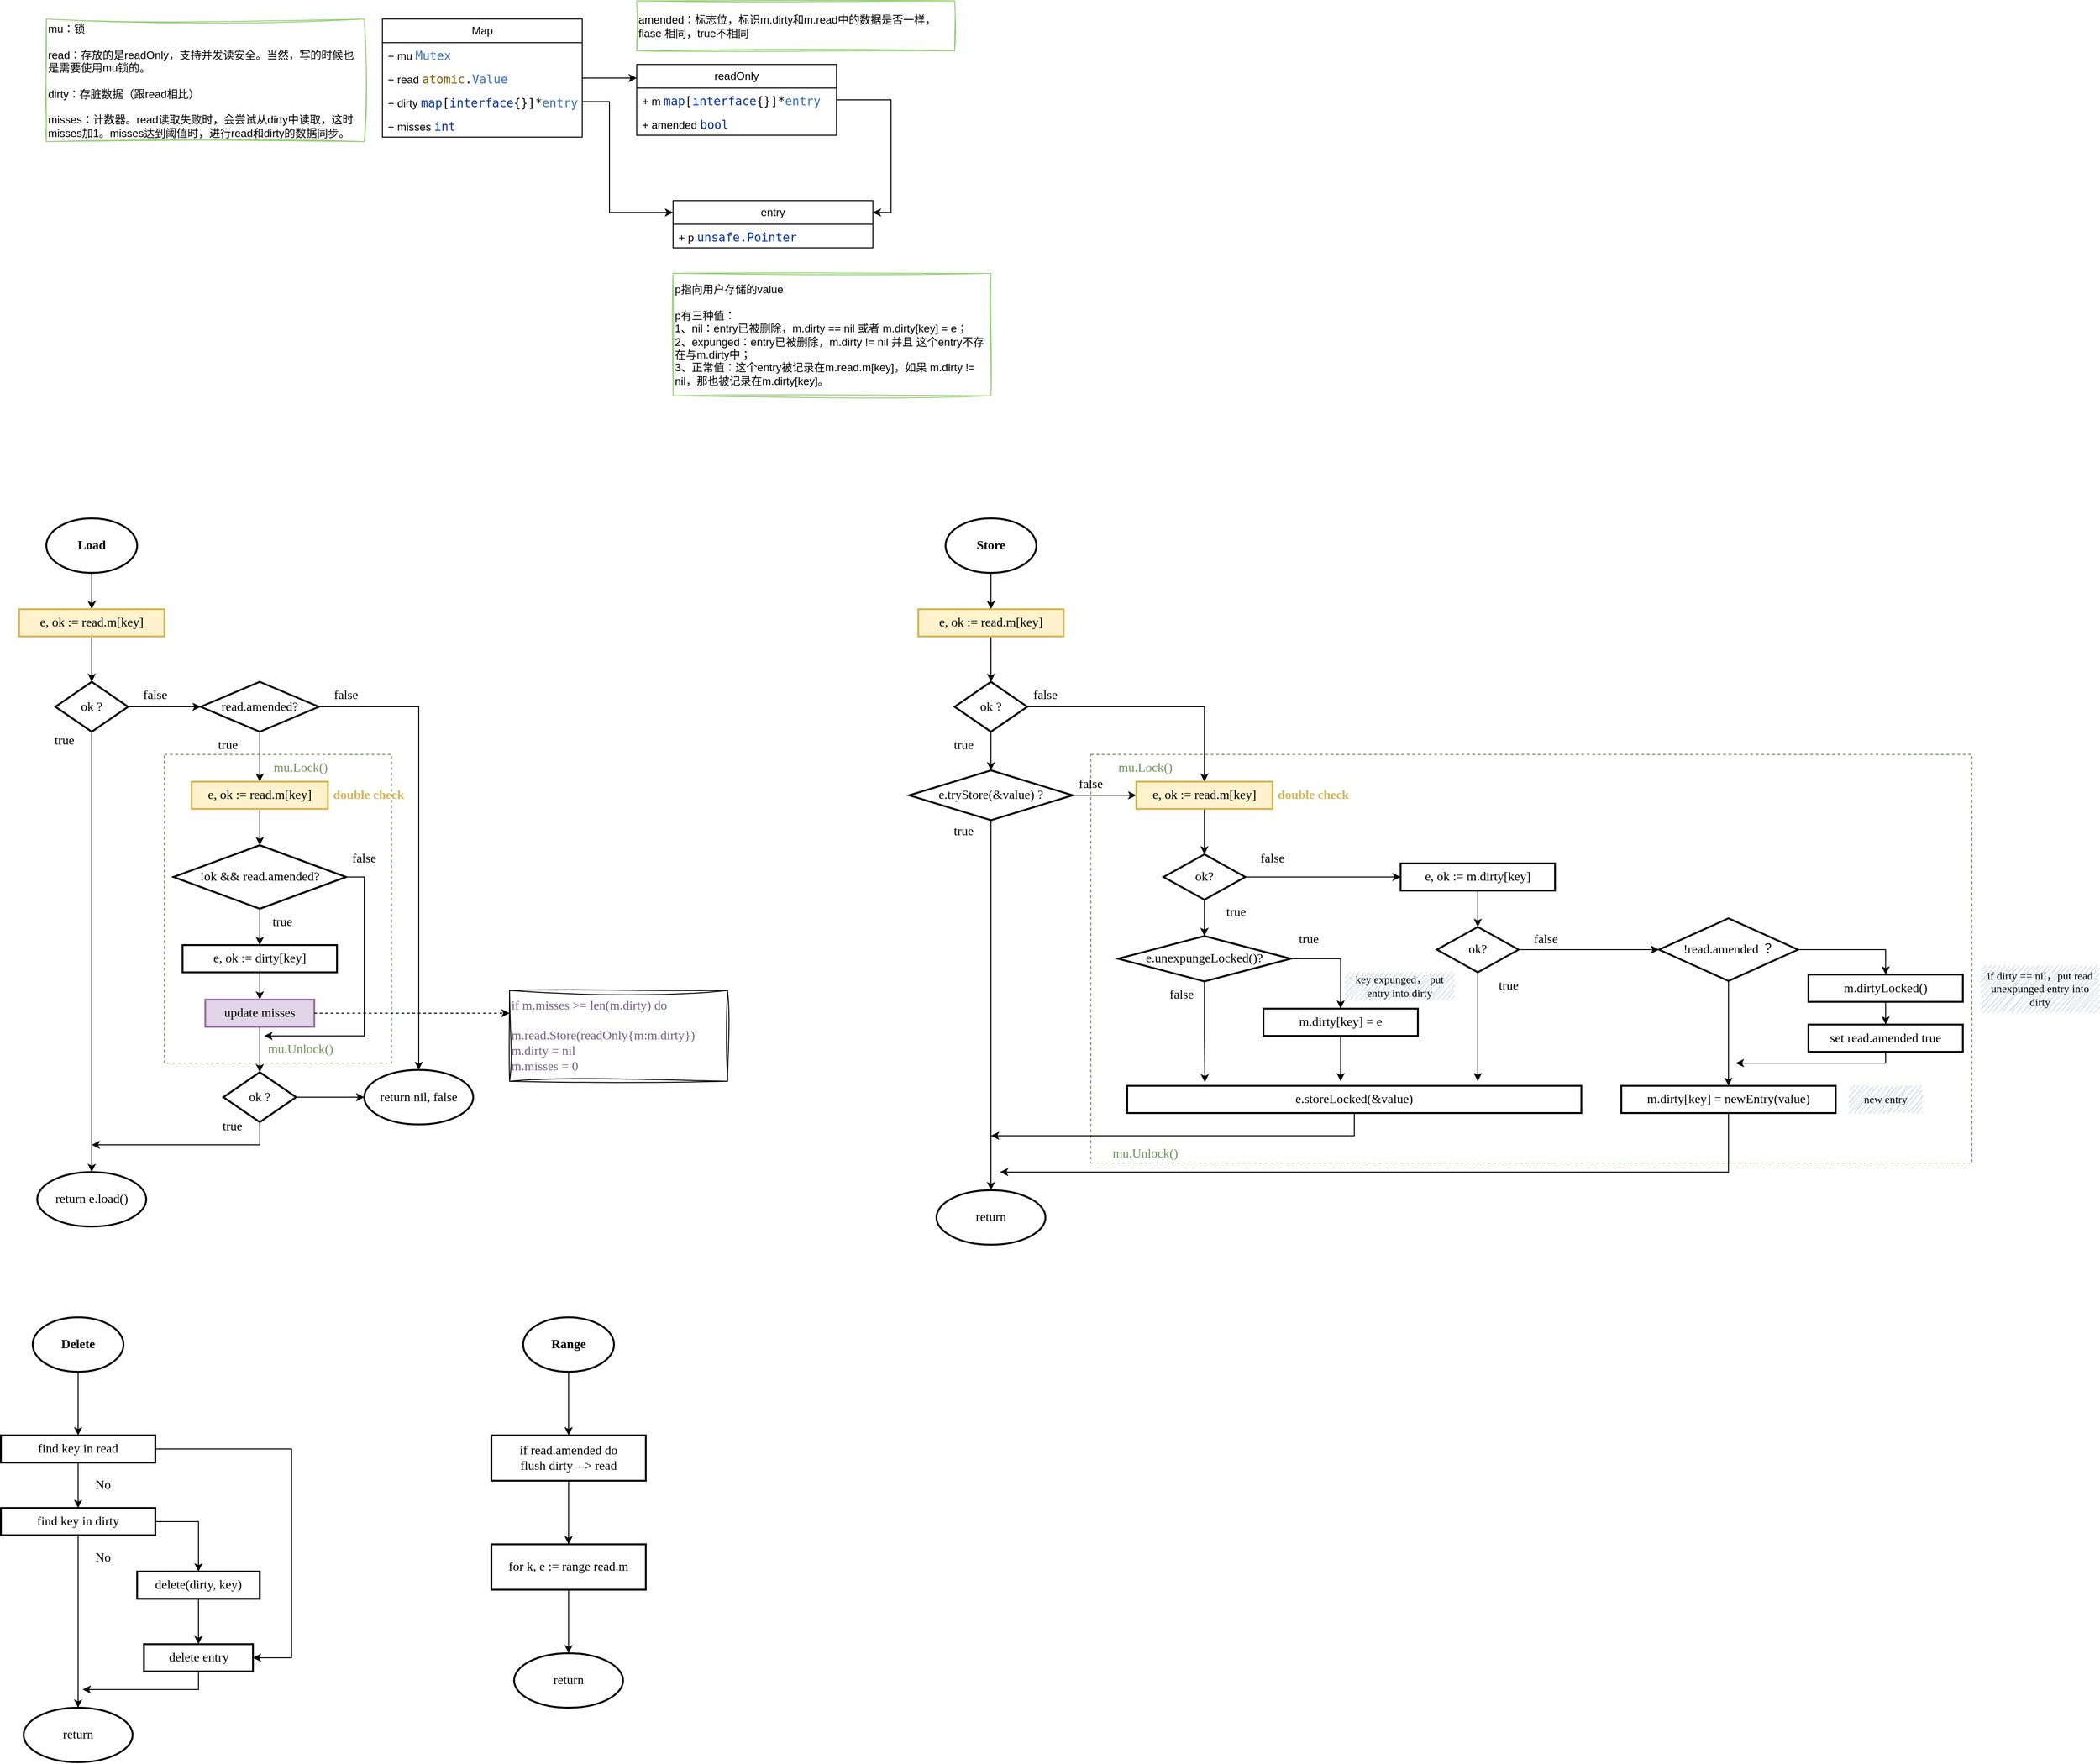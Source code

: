<mxfile version="21.0.6" type="github">
  <diagram name="第 1 页" id="-BiWtIMFoqAlZpXaxyfn">
    <mxGraphModel dx="3695" dy="1592" grid="1" gridSize="10" guides="1" tooltips="1" connect="1" arrows="1" fold="1" page="1" pageScale="1" pageWidth="827" pageHeight="1169" math="0" shadow="0">
      <root>
        <mxCell id="0" />
        <mxCell id="1" parent="0" />
        <mxCell id="FL3PhiT9PTm7MLn6hLmr-147" value="" style="rounded=0;whiteSpace=wrap;html=1;dashed=1;strokeColor=#6B9455;" vertex="1" parent="1">
          <mxGeometry x="900" y="1010" width="970" height="450" as="geometry" />
        </mxCell>
        <mxCell id="FL3PhiT9PTm7MLn6hLmr-145" value="" style="rounded=0;whiteSpace=wrap;html=1;dashed=1;strokeColor=#6B9455;" vertex="1" parent="1">
          <mxGeometry x="-120" y="1010" width="250" height="340" as="geometry" />
        </mxCell>
        <mxCell id="FL3PhiT9PTm7MLn6hLmr-1" value="Map" style="swimlane;fontStyle=0;childLayout=stackLayout;horizontal=1;startSize=26;fillColor=none;horizontalStack=0;resizeParent=1;resizeParentMax=0;resizeLast=0;collapsible=1;marginBottom=0;whiteSpace=wrap;html=1;" vertex="1" parent="1">
          <mxGeometry x="120" y="200" width="220" height="130" as="geometry" />
        </mxCell>
        <mxCell id="FL3PhiT9PTm7MLn6hLmr-2" value="+&amp;nbsp;mu &lt;span style=&quot;font-family: &amp;quot;JetBrains Mono&amp;quot;, monospace; font-size: 9.8pt; color: rgb(51, 110, 204);&quot;&gt;Mutex&lt;/span&gt;" style="text;strokeColor=none;fillColor=none;align=left;verticalAlign=top;spacingLeft=4;spacingRight=4;overflow=hidden;rotatable=0;points=[[0,0.5],[1,0.5]];portConstraint=eastwest;whiteSpace=wrap;html=1;" vertex="1" parent="FL3PhiT9PTm7MLn6hLmr-1">
          <mxGeometry y="26" width="220" height="26" as="geometry" />
        </mxCell>
        <mxCell id="FL3PhiT9PTm7MLn6hLmr-3" value="+&amp;nbsp;read &lt;span style=&quot;font-family: &amp;quot;JetBrains Mono&amp;quot;, monospace; font-size: 9.8pt; color: rgb(128, 89, 0);&quot;&gt;atomic&lt;/span&gt;&lt;span style=&quot;background-color: rgb(255, 255, 255); color: rgb(8, 8, 8); font-family: &amp;quot;JetBrains Mono&amp;quot;, monospace; font-size: 9.8pt;&quot;&gt;.&lt;/span&gt;&lt;span style=&quot;font-family: &amp;quot;JetBrains Mono&amp;quot;, monospace; font-size: 9.8pt; color: rgb(51, 110, 204);&quot;&gt;Value&lt;/span&gt;" style="text;strokeColor=none;fillColor=none;align=left;verticalAlign=top;spacingLeft=4;spacingRight=4;overflow=hidden;rotatable=0;points=[[0,0.5],[1,0.5]];portConstraint=eastwest;whiteSpace=wrap;html=1;" vertex="1" parent="FL3PhiT9PTm7MLn6hLmr-1">
          <mxGeometry y="52" width="220" height="26" as="geometry" />
        </mxCell>
        <mxCell id="FL3PhiT9PTm7MLn6hLmr-4" value="+&amp;nbsp;dirty &lt;span style=&quot;font-family: &amp;quot;JetBrains Mono&amp;quot;, monospace; font-size: 9.8pt; color: rgb(0, 51, 179);&quot;&gt;map&lt;/span&gt;&lt;span style=&quot;background-color: rgb(255, 255, 255); color: rgb(8, 8, 8); font-family: &amp;quot;JetBrains Mono&amp;quot;, monospace; font-size: 9.8pt;&quot;&gt;[&lt;/span&gt;&lt;span style=&quot;font-family: &amp;quot;JetBrains Mono&amp;quot;, monospace; font-size: 9.8pt; color: rgb(0, 51, 179);&quot;&gt;interface&lt;/span&gt;&lt;span style=&quot;background-color: rgb(255, 255, 255); color: rgb(8, 8, 8); font-family: &amp;quot;JetBrains Mono&amp;quot;, monospace; font-size: 9.8pt;&quot;&gt;{}]*&lt;/span&gt;&lt;span style=&quot;font-family: &amp;quot;JetBrains Mono&amp;quot;, monospace; font-size: 9.8pt; color: rgb(51, 110, 204);&quot;&gt;entry&lt;/span&gt;" style="text;strokeColor=none;fillColor=none;align=left;verticalAlign=top;spacingLeft=4;spacingRight=4;overflow=hidden;rotatable=0;points=[[0,0.5],[1,0.5]];portConstraint=eastwest;whiteSpace=wrap;html=1;" vertex="1" parent="FL3PhiT9PTm7MLn6hLmr-1">
          <mxGeometry y="78" width="220" height="26" as="geometry" />
        </mxCell>
        <mxCell id="FL3PhiT9PTm7MLn6hLmr-5" value="+&amp;nbsp;misses &lt;span style=&quot;font-family: &amp;quot;JetBrains Mono&amp;quot;, monospace; font-size: 9.8pt; color: rgb(0, 47, 166);&quot;&gt;int&lt;/span&gt;" style="text;strokeColor=none;fillColor=none;align=left;verticalAlign=top;spacingLeft=4;spacingRight=4;overflow=hidden;rotatable=0;points=[[0,0.5],[1,0.5]];portConstraint=eastwest;whiteSpace=wrap;html=1;" vertex="1" parent="FL3PhiT9PTm7MLn6hLmr-1">
          <mxGeometry y="104" width="220" height="26" as="geometry" />
        </mxCell>
        <mxCell id="FL3PhiT9PTm7MLn6hLmr-19" value="" style="edgeStyle=orthogonalEdgeStyle;rounded=0;orthogonalLoop=1;jettySize=auto;html=1;entryX=1;entryY=0.25;entryDx=0;entryDy=0;" edge="1" parent="1" source="FL3PhiT9PTm7MLn6hLmr-6" target="FL3PhiT9PTm7MLn6hLmr-11">
          <mxGeometry relative="1" as="geometry">
            <mxPoint x="770.0" y="289" as="targetPoint" />
            <Array as="points">
              <mxPoint x="680" y="289" />
              <mxPoint x="680" y="413" />
            </Array>
          </mxGeometry>
        </mxCell>
        <mxCell id="FL3PhiT9PTm7MLn6hLmr-6" value="readOnly" style="swimlane;fontStyle=0;childLayout=stackLayout;horizontal=1;startSize=26;fillColor=none;horizontalStack=0;resizeParent=1;resizeParentMax=0;resizeLast=0;collapsible=1;marginBottom=0;whiteSpace=wrap;html=1;" vertex="1" parent="1">
          <mxGeometry x="400" y="250" width="220" height="78" as="geometry" />
        </mxCell>
        <mxCell id="FL3PhiT9PTm7MLn6hLmr-9" value="+ m&amp;nbsp;&lt;span style=&quot;font-family: &amp;quot;JetBrains Mono&amp;quot;, monospace; font-size: 9.8pt; color: rgb(0, 51, 179);&quot;&gt;map&lt;/span&gt;&lt;span style=&quot;background-color: rgb(255, 255, 255); color: rgb(8, 8, 8); font-family: &amp;quot;JetBrains Mono&amp;quot;, monospace; font-size: 9.8pt;&quot;&gt;[&lt;/span&gt;&lt;span style=&quot;font-family: &amp;quot;JetBrains Mono&amp;quot;, monospace; font-size: 9.8pt; color: rgb(0, 51, 179);&quot;&gt;interface&lt;/span&gt;&lt;span style=&quot;background-color: rgb(255, 255, 255); color: rgb(8, 8, 8); font-family: &amp;quot;JetBrains Mono&amp;quot;, monospace; font-size: 9.8pt;&quot;&gt;{}]*&lt;/span&gt;&lt;span style=&quot;font-family: &amp;quot;JetBrains Mono&amp;quot;, monospace; font-size: 9.8pt; color: rgb(51, 110, 204);&quot;&gt;entry&lt;/span&gt;" style="text;strokeColor=none;fillColor=none;align=left;verticalAlign=top;spacingLeft=4;spacingRight=4;overflow=hidden;rotatable=0;points=[[0,0.5],[1,0.5]];portConstraint=eastwest;whiteSpace=wrap;html=1;" vertex="1" parent="FL3PhiT9PTm7MLn6hLmr-6">
          <mxGeometry y="26" width="220" height="26" as="geometry" />
        </mxCell>
        <mxCell id="FL3PhiT9PTm7MLn6hLmr-10" value="+ amended&amp;nbsp;&lt;span style=&quot;font-family: &amp;quot;JetBrains Mono&amp;quot;, monospace; font-size: 9.8pt; color: rgb(0, 47, 166);&quot;&gt;bool&lt;/span&gt;" style="text;strokeColor=none;fillColor=none;align=left;verticalAlign=top;spacingLeft=4;spacingRight=4;overflow=hidden;rotatable=0;points=[[0,0.5],[1,0.5]];portConstraint=eastwest;whiteSpace=wrap;html=1;" vertex="1" parent="FL3PhiT9PTm7MLn6hLmr-6">
          <mxGeometry y="52" width="220" height="26" as="geometry" />
        </mxCell>
        <mxCell id="FL3PhiT9PTm7MLn6hLmr-11" value="entry" style="swimlane;fontStyle=0;childLayout=stackLayout;horizontal=1;startSize=26;fillColor=none;horizontalStack=0;resizeParent=1;resizeParentMax=0;resizeLast=0;collapsible=1;marginBottom=0;whiteSpace=wrap;html=1;" vertex="1" parent="1">
          <mxGeometry x="440" y="400" width="220" height="52" as="geometry" />
        </mxCell>
        <mxCell id="FL3PhiT9PTm7MLn6hLmr-12" value="+ p &lt;font face=&quot;JetBrains Mono, monospace&quot; color=&quot;#0033b3&quot;&gt;&lt;span style=&quot;font-size: 13.067px;&quot;&gt;unsafe.Pointer&lt;/span&gt;&lt;/font&gt;" style="text;strokeColor=none;fillColor=none;align=left;verticalAlign=top;spacingLeft=4;spacingRight=4;overflow=hidden;rotatable=0;points=[[0,0.5],[1,0.5]];portConstraint=eastwest;whiteSpace=wrap;html=1;" vertex="1" parent="FL3PhiT9PTm7MLn6hLmr-11">
          <mxGeometry y="26" width="220" height="26" as="geometry" />
        </mxCell>
        <mxCell id="FL3PhiT9PTm7MLn6hLmr-14" value="p指向用户存储的value&lt;br&gt;&lt;br&gt;p有三种值：&lt;br&gt;1、nil：entry已被删除，m.dirty == nil 或者 m.dirty[key] = e；&lt;br&gt;2、expunged：entry已被删除，m.dirty != nil 并且 这个entry不存在与m.dirty中；&lt;br&gt;3、正常值：这个entry被记录在m.read.m[key]，如果 m.dirty != nil，那也被记录在m.dirty[key]。" style="text;html=1;align=left;verticalAlign=middle;whiteSpace=wrap;rounded=0;sketch=1;curveFitting=1;jiggle=2;strokeColor=#97D077;" vertex="1" parent="1">
          <mxGeometry x="440" y="480" width="350" height="135" as="geometry" />
        </mxCell>
        <mxCell id="FL3PhiT9PTm7MLn6hLmr-15" value="" style="endArrow=classic;html=1;rounded=0;exitX=1;exitY=0.5;exitDx=0;exitDy=0;" edge="1" parent="1" source="FL3PhiT9PTm7MLn6hLmr-3">
          <mxGeometry width="50" height="50" relative="1" as="geometry">
            <mxPoint x="280" y="400" as="sourcePoint" />
            <mxPoint x="400" y="265" as="targetPoint" />
          </mxGeometry>
        </mxCell>
        <mxCell id="FL3PhiT9PTm7MLn6hLmr-20" value="" style="edgeStyle=orthogonalEdgeStyle;rounded=0;orthogonalLoop=1;jettySize=auto;html=1;entryX=0;entryY=0.25;entryDx=0;entryDy=0;exitX=1;exitY=0.5;exitDx=0;exitDy=0;" edge="1" parent="1" source="FL3PhiT9PTm7MLn6hLmr-4" target="FL3PhiT9PTm7MLn6hLmr-11">
          <mxGeometry relative="1" as="geometry">
            <Array as="points">
              <mxPoint x="370" y="291" />
              <mxPoint x="370" y="413" />
            </Array>
          </mxGeometry>
        </mxCell>
        <mxCell id="FL3PhiT9PTm7MLn6hLmr-22" value="mu：锁&lt;br&gt;&lt;br&gt;read：存放的是readOnly，支持并发读安全。当然，写的时候也是需要使用mu锁的。&lt;br&gt;&lt;br&gt;dirty：存脏数据（跟read相比）&lt;br&gt;&lt;br&gt;misses：计数器。read读取失败时，会尝试从dirty中读取，这时misses加1。misses达到阈值时，进行read和dirty的数据同步。" style="text;html=1;align=left;verticalAlign=middle;whiteSpace=wrap;rounded=0;sketch=1;curveFitting=1;jiggle=2;strokeColor=#97D077;" vertex="1" parent="1">
          <mxGeometry x="-250" y="200" width="350" height="135" as="geometry" />
        </mxCell>
        <mxCell id="FL3PhiT9PTm7MLn6hLmr-23" value="amended：标志位，标识m.dirty和m.read中的数据是否一样，flase 相同，true不相同" style="text;html=1;align=left;verticalAlign=middle;whiteSpace=wrap;rounded=0;sketch=1;curveFitting=1;jiggle=2;strokeColor=#97D077;" vertex="1" parent="1">
          <mxGeometry x="400" y="180" width="350" height="55" as="geometry" />
        </mxCell>
        <mxCell id="FL3PhiT9PTm7MLn6hLmr-26" value="" style="edgeStyle=orthogonalEdgeStyle;rounded=0;orthogonalLoop=1;jettySize=auto;html=1;fontFamily=Comic Sans MS;fontSize=14;" edge="1" parent="1" source="FL3PhiT9PTm7MLn6hLmr-24" target="FL3PhiT9PTm7MLn6hLmr-25">
          <mxGeometry relative="1" as="geometry" />
        </mxCell>
        <mxCell id="FL3PhiT9PTm7MLn6hLmr-24" value="Load" style="strokeWidth=2;html=1;shape=mxgraph.flowchart.start_1;whiteSpace=wrap;fontFamily=Comic Sans MS;fontSize=14;fontStyle=1" vertex="1" parent="1">
          <mxGeometry x="-250" y="750" width="100" height="60" as="geometry" />
        </mxCell>
        <mxCell id="FL3PhiT9PTm7MLn6hLmr-28" value="" style="edgeStyle=orthogonalEdgeStyle;rounded=0;orthogonalLoop=1;jettySize=auto;html=1;" edge="1" parent="1" source="FL3PhiT9PTm7MLn6hLmr-25" target="FL3PhiT9PTm7MLn6hLmr-27">
          <mxGeometry relative="1" as="geometry" />
        </mxCell>
        <mxCell id="FL3PhiT9PTm7MLn6hLmr-25" value="e, ok := read.m[key]" style="whiteSpace=wrap;html=1;strokeWidth=2;fontFamily=Comic Sans MS;fontSize=14;fillColor=#fff2cc;strokeColor=#d6b656;" vertex="1" parent="1">
          <mxGeometry x="-280" y="850" width="160" height="30" as="geometry" />
        </mxCell>
        <mxCell id="FL3PhiT9PTm7MLn6hLmr-30" value="" style="edgeStyle=orthogonalEdgeStyle;rounded=0;orthogonalLoop=1;jettySize=auto;html=1;" edge="1" parent="1" source="FL3PhiT9PTm7MLn6hLmr-27" target="FL3PhiT9PTm7MLn6hLmr-29">
          <mxGeometry relative="1" as="geometry" />
        </mxCell>
        <mxCell id="FL3PhiT9PTm7MLn6hLmr-32" value="" style="edgeStyle=orthogonalEdgeStyle;rounded=0;orthogonalLoop=1;jettySize=auto;html=1;" edge="1" parent="1" source="FL3PhiT9PTm7MLn6hLmr-27" target="FL3PhiT9PTm7MLn6hLmr-31">
          <mxGeometry relative="1" as="geometry" />
        </mxCell>
        <mxCell id="FL3PhiT9PTm7MLn6hLmr-27" value="ok ?" style="rhombus;whiteSpace=wrap;html=1;fontSize=14;fontFamily=Comic Sans MS;strokeWidth=2;" vertex="1" parent="1">
          <mxGeometry x="-240" y="930" width="80" height="55" as="geometry" />
        </mxCell>
        <mxCell id="FL3PhiT9PTm7MLn6hLmr-29" value="return e.load()" style="strokeWidth=2;html=1;shape=mxgraph.flowchart.start_1;whiteSpace=wrap;fontFamily=Comic Sans MS;fontSize=14;" vertex="1" parent="1">
          <mxGeometry x="-260" y="1470" width="120" height="60" as="geometry" />
        </mxCell>
        <mxCell id="FL3PhiT9PTm7MLn6hLmr-38" value="" style="edgeStyle=orthogonalEdgeStyle;rounded=0;orthogonalLoop=1;jettySize=auto;html=1;" edge="1" parent="1" source="FL3PhiT9PTm7MLn6hLmr-31" target="FL3PhiT9PTm7MLn6hLmr-37">
          <mxGeometry relative="1" as="geometry" />
        </mxCell>
        <mxCell id="FL3PhiT9PTm7MLn6hLmr-59" value="" style="edgeStyle=orthogonalEdgeStyle;rounded=0;orthogonalLoop=1;jettySize=auto;html=1;entryX=0.5;entryY=0;entryDx=0;entryDy=0;entryPerimeter=0;" edge="1" parent="1" source="FL3PhiT9PTm7MLn6hLmr-31" target="FL3PhiT9PTm7MLn6hLmr-56">
          <mxGeometry relative="1" as="geometry">
            <mxPoint x="135" y="957.5" as="targetPoint" />
          </mxGeometry>
        </mxCell>
        <mxCell id="FL3PhiT9PTm7MLn6hLmr-31" value="read.amended?" style="rhombus;whiteSpace=wrap;html=1;fontSize=14;fontFamily=Comic Sans MS;strokeWidth=2;" vertex="1" parent="1">
          <mxGeometry x="-80" y="930" width="130" height="55" as="geometry" />
        </mxCell>
        <mxCell id="FL3PhiT9PTm7MLn6hLmr-33" value="true" style="text;html=1;strokeColor=none;fillColor=none;align=center;verticalAlign=middle;whiteSpace=wrap;rounded=0;fontFamily=Comic Sans MS;fontSize=14;" vertex="1" parent="1">
          <mxGeometry x="-260" y="980" width="60" height="30" as="geometry" />
        </mxCell>
        <mxCell id="FL3PhiT9PTm7MLn6hLmr-34" value="false" style="text;html=1;strokeColor=none;fillColor=none;align=center;verticalAlign=middle;whiteSpace=wrap;rounded=0;fontFamily=Comic Sans MS;fontSize=14;" vertex="1" parent="1">
          <mxGeometry x="-160" y="930" width="60" height="30" as="geometry" />
        </mxCell>
        <mxCell id="FL3PhiT9PTm7MLn6hLmr-45" value="" style="edgeStyle=orthogonalEdgeStyle;rounded=0;orthogonalLoop=1;jettySize=auto;html=1;entryX=0.5;entryY=0;entryDx=0;entryDy=0;" edge="1" parent="1" source="FL3PhiT9PTm7MLn6hLmr-37" target="FL3PhiT9PTm7MLn6hLmr-46">
          <mxGeometry relative="1" as="geometry">
            <mxPoint x="-15" y="1135" as="targetPoint" />
          </mxGeometry>
        </mxCell>
        <mxCell id="FL3PhiT9PTm7MLn6hLmr-37" value="e, ok := read.m[key]" style="whiteSpace=wrap;html=1;fontSize=14;fontFamily=Comic Sans MS;strokeWidth=2;fillColor=#fff2cc;strokeColor=#d6b656;" vertex="1" parent="1">
          <mxGeometry x="-90" y="1040" width="150" height="30" as="geometry" />
        </mxCell>
        <mxCell id="FL3PhiT9PTm7MLn6hLmr-41" value="false" style="text;html=1;strokeColor=none;fillColor=none;align=center;verticalAlign=middle;whiteSpace=wrap;rounded=0;fontFamily=Comic Sans MS;fontSize=14;" vertex="1" parent="1">
          <mxGeometry x="50" y="930" width="60" height="30" as="geometry" />
        </mxCell>
        <mxCell id="FL3PhiT9PTm7MLn6hLmr-43" value="true" style="text;html=1;strokeColor=none;fillColor=none;align=center;verticalAlign=middle;whiteSpace=wrap;rounded=0;fontFamily=Comic Sans MS;fontSize=14;" vertex="1" parent="1">
          <mxGeometry x="-80" y="985" width="60" height="30" as="geometry" />
        </mxCell>
        <mxCell id="FL3PhiT9PTm7MLn6hLmr-48" value="" style="edgeStyle=orthogonalEdgeStyle;rounded=0;orthogonalLoop=1;jettySize=auto;html=1;" edge="1" parent="1" source="FL3PhiT9PTm7MLn6hLmr-46" target="FL3PhiT9PTm7MLn6hLmr-47">
          <mxGeometry relative="1" as="geometry" />
        </mxCell>
        <mxCell id="FL3PhiT9PTm7MLn6hLmr-63" value="" style="edgeStyle=orthogonalEdgeStyle;rounded=0;orthogonalLoop=1;jettySize=auto;html=1;" edge="1" parent="1" source="FL3PhiT9PTm7MLn6hLmr-46">
          <mxGeometry relative="1" as="geometry">
            <mxPoint x="-10" y="1320" as="targetPoint" />
            <Array as="points">
              <mxPoint x="100" y="1145" />
              <mxPoint x="100" y="1320" />
            </Array>
          </mxGeometry>
        </mxCell>
        <mxCell id="FL3PhiT9PTm7MLn6hLmr-46" value="!ok &amp;amp;&amp;amp; read.amended?" style="rhombus;whiteSpace=wrap;html=1;fontSize=14;fontFamily=Comic Sans MS;strokeWidth=2;" vertex="1" parent="1">
          <mxGeometry x="-110" y="1110" width="190" height="70" as="geometry" />
        </mxCell>
        <mxCell id="FL3PhiT9PTm7MLn6hLmr-50" value="" style="edgeStyle=orthogonalEdgeStyle;rounded=0;orthogonalLoop=1;jettySize=auto;html=1;" edge="1" parent="1" source="FL3PhiT9PTm7MLn6hLmr-47" target="FL3PhiT9PTm7MLn6hLmr-49">
          <mxGeometry relative="1" as="geometry" />
        </mxCell>
        <mxCell id="FL3PhiT9PTm7MLn6hLmr-47" value="e, ok := dirty[key]" style="whiteSpace=wrap;html=1;fontSize=14;fontFamily=Comic Sans MS;strokeWidth=2;" vertex="1" parent="1">
          <mxGeometry x="-100" y="1220" width="170" height="30" as="geometry" />
        </mxCell>
        <mxCell id="FL3PhiT9PTm7MLn6hLmr-52" value="" style="edgeStyle=orthogonalEdgeStyle;rounded=0;orthogonalLoop=1;jettySize=auto;html=1;" edge="1" parent="1" source="FL3PhiT9PTm7MLn6hLmr-49" target="FL3PhiT9PTm7MLn6hLmr-51">
          <mxGeometry relative="1" as="geometry" />
        </mxCell>
        <mxCell id="FL3PhiT9PTm7MLn6hLmr-49" value="update misses" style="whiteSpace=wrap;html=1;fontSize=14;fontFamily=Comic Sans MS;strokeWidth=2;fillColor=#e1d5e7;strokeColor=#9673a6;" vertex="1" parent="1">
          <mxGeometry x="-75" y="1280" width="120" height="30" as="geometry" />
        </mxCell>
        <mxCell id="FL3PhiT9PTm7MLn6hLmr-54" value="" style="edgeStyle=orthogonalEdgeStyle;rounded=0;orthogonalLoop=1;jettySize=auto;html=1;" edge="1" parent="1" source="FL3PhiT9PTm7MLn6hLmr-51">
          <mxGeometry relative="1" as="geometry">
            <mxPoint x="-200" y="1440" as="targetPoint" />
            <Array as="points">
              <mxPoint x="-15" y="1440" />
              <mxPoint x="-200" y="1440" />
            </Array>
          </mxGeometry>
        </mxCell>
        <mxCell id="FL3PhiT9PTm7MLn6hLmr-57" value="" style="edgeStyle=orthogonalEdgeStyle;rounded=0;orthogonalLoop=1;jettySize=auto;html=1;" edge="1" parent="1" source="FL3PhiT9PTm7MLn6hLmr-51" target="FL3PhiT9PTm7MLn6hLmr-56">
          <mxGeometry relative="1" as="geometry" />
        </mxCell>
        <mxCell id="FL3PhiT9PTm7MLn6hLmr-51" value="ok ?" style="rhombus;whiteSpace=wrap;html=1;fontSize=14;fontFamily=Comic Sans MS;strokeWidth=2;" vertex="1" parent="1">
          <mxGeometry x="-55" y="1360" width="80" height="55" as="geometry" />
        </mxCell>
        <mxCell id="FL3PhiT9PTm7MLn6hLmr-55" value="true" style="text;html=1;strokeColor=none;fillColor=none;align=center;verticalAlign=middle;whiteSpace=wrap;rounded=0;fontFamily=Comic Sans MS;fontSize=14;" vertex="1" parent="1">
          <mxGeometry x="-75" y="1405" width="60" height="30" as="geometry" />
        </mxCell>
        <mxCell id="FL3PhiT9PTm7MLn6hLmr-56" value="return nil, false" style="strokeWidth=2;html=1;shape=mxgraph.flowchart.start_1;whiteSpace=wrap;fontFamily=Comic Sans MS;fontSize=14;" vertex="1" parent="1">
          <mxGeometry x="100" y="1357.5" width="120" height="60" as="geometry" />
        </mxCell>
        <mxCell id="FL3PhiT9PTm7MLn6hLmr-60" value="double check" style="text;html=1;strokeColor=none;fillColor=none;align=center;verticalAlign=middle;whiteSpace=wrap;rounded=0;fontColor=#D6B656;fontFamily=Comic Sans MS;fontSize=14;fontStyle=1" vertex="1" parent="1">
          <mxGeometry x="60" y="1040" width="90" height="30" as="geometry" />
        </mxCell>
        <mxCell id="FL3PhiT9PTm7MLn6hLmr-61" value="true" style="text;html=1;strokeColor=none;fillColor=none;align=center;verticalAlign=middle;whiteSpace=wrap;rounded=0;fontFamily=Comic Sans MS;fontSize=14;" vertex="1" parent="1">
          <mxGeometry x="-20" y="1180" width="60" height="30" as="geometry" />
        </mxCell>
        <mxCell id="FL3PhiT9PTm7MLn6hLmr-64" value="false" style="text;html=1;strokeColor=none;fillColor=none;align=center;verticalAlign=middle;whiteSpace=wrap;rounded=0;fontFamily=Comic Sans MS;fontSize=14;" vertex="1" parent="1">
          <mxGeometry x="70" y="1110" width="60" height="30" as="geometry" />
        </mxCell>
        <mxCell id="FL3PhiT9PTm7MLn6hLmr-66" value="if m.misses &amp;gt;= len(m.dirty) do&lt;br style=&quot;font-size: 14px;&quot;&gt;&lt;br style=&quot;font-size: 14px;&quot;&gt;m.read.Store(readOnly{m:m.dirty})&lt;br style=&quot;font-size: 14px;&quot;&gt;m.dirty = nil&lt;br style=&quot;font-size: 14px;&quot;&gt;m.misses = 0" style="text;html=1;strokeColor=default;fillColor=none;align=left;verticalAlign=middle;whiteSpace=wrap;rounded=0;fontColor=#785C85;fontFamily=Comic Sans MS;fontSize=14;fontStyle=0;sketch=1;curveFitting=1;jiggle=2;" vertex="1" parent="1">
          <mxGeometry x="260" y="1270" width="240" height="100" as="geometry" />
        </mxCell>
        <mxCell id="FL3PhiT9PTm7MLn6hLmr-67" value="" style="endArrow=classic;html=1;rounded=0;entryX=0;entryY=0.25;entryDx=0;entryDy=0;exitX=1;exitY=0.5;exitDx=0;exitDy=0;dashed=1;" edge="1" parent="1" source="FL3PhiT9PTm7MLn6hLmr-49" target="FL3PhiT9PTm7MLn6hLmr-66">
          <mxGeometry width="50" height="50" relative="1" as="geometry">
            <mxPoint x="170" y="1330" as="sourcePoint" />
            <mxPoint x="220" y="1280" as="targetPoint" />
          </mxGeometry>
        </mxCell>
        <mxCell id="FL3PhiT9PTm7MLn6hLmr-68" value="mu.Lock()" style="text;html=1;strokeColor=none;fillColor=none;align=center;verticalAlign=middle;whiteSpace=wrap;rounded=0;fontFamily=Comic Sans MS;fontSize=14;fontColor=#6B9455;fontStyle=0" vertex="1" parent="1">
          <mxGeometry x="-10" y="1010" width="80" height="30" as="geometry" />
        </mxCell>
        <mxCell id="FL3PhiT9PTm7MLn6hLmr-69" value="mu.Unlock()" style="text;html=1;strokeColor=none;fillColor=none;align=center;verticalAlign=middle;whiteSpace=wrap;rounded=0;fontFamily=Comic Sans MS;fontSize=14;fontColor=#6B9455;fontStyle=0" vertex="1" parent="1">
          <mxGeometry x="-10" y="1320" width="80" height="30" as="geometry" />
        </mxCell>
        <mxCell id="FL3PhiT9PTm7MLn6hLmr-75" value="" style="edgeStyle=orthogonalEdgeStyle;rounded=0;orthogonalLoop=1;jettySize=auto;html=1;fontFamily=Comic Sans MS;fontSize=14;" edge="1" parent="1" source="FL3PhiT9PTm7MLn6hLmr-76" target="FL3PhiT9PTm7MLn6hLmr-78">
          <mxGeometry relative="1" as="geometry" />
        </mxCell>
        <mxCell id="FL3PhiT9PTm7MLn6hLmr-76" value="Store" style="strokeWidth=2;html=1;shape=mxgraph.flowchart.start_1;whiteSpace=wrap;fontFamily=Comic Sans MS;fontSize=14;fontStyle=1" vertex="1" parent="1">
          <mxGeometry x="740" y="750" width="100" height="60" as="geometry" />
        </mxCell>
        <mxCell id="FL3PhiT9PTm7MLn6hLmr-77" value="" style="edgeStyle=orthogonalEdgeStyle;rounded=0;orthogonalLoop=1;jettySize=auto;html=1;" edge="1" parent="1" source="FL3PhiT9PTm7MLn6hLmr-78" target="FL3PhiT9PTm7MLn6hLmr-80">
          <mxGeometry relative="1" as="geometry" />
        </mxCell>
        <mxCell id="FL3PhiT9PTm7MLn6hLmr-78" value="e, ok := read.m[key]" style="whiteSpace=wrap;html=1;strokeWidth=2;fontFamily=Comic Sans MS;fontSize=14;fillColor=#fff2cc;strokeColor=#d6b656;" vertex="1" parent="1">
          <mxGeometry x="710" y="850" width="160" height="30" as="geometry" />
        </mxCell>
        <mxCell id="FL3PhiT9PTm7MLn6hLmr-89" value="" style="edgeStyle=orthogonalEdgeStyle;rounded=0;orthogonalLoop=1;jettySize=auto;html=1;" edge="1" parent="1" source="FL3PhiT9PTm7MLn6hLmr-80" target="FL3PhiT9PTm7MLn6hLmr-88">
          <mxGeometry relative="1" as="geometry" />
        </mxCell>
        <mxCell id="FL3PhiT9PTm7MLn6hLmr-112" value="" style="edgeStyle=orthogonalEdgeStyle;rounded=0;orthogonalLoop=1;jettySize=auto;html=1;entryX=0.5;entryY=0;entryDx=0;entryDy=0;" edge="1" parent="1" source="FL3PhiT9PTm7MLn6hLmr-80" target="FL3PhiT9PTm7MLn6hLmr-94">
          <mxGeometry relative="1" as="geometry">
            <mxPoint x="890" y="957.5" as="targetPoint" />
          </mxGeometry>
        </mxCell>
        <mxCell id="FL3PhiT9PTm7MLn6hLmr-80" value="ok ?" style="rhombus;whiteSpace=wrap;html=1;fontSize=14;fontFamily=Comic Sans MS;strokeWidth=2;" vertex="1" parent="1">
          <mxGeometry x="750" y="930" width="80" height="55" as="geometry" />
        </mxCell>
        <mxCell id="FL3PhiT9PTm7MLn6hLmr-81" value="true" style="text;html=1;strokeColor=none;fillColor=none;align=center;verticalAlign=middle;whiteSpace=wrap;rounded=0;fontFamily=Comic Sans MS;fontSize=14;" vertex="1" parent="1">
          <mxGeometry x="730" y="985" width="60" height="30" as="geometry" />
        </mxCell>
        <mxCell id="FL3PhiT9PTm7MLn6hLmr-82" value="false" style="text;html=1;strokeColor=none;fillColor=none;align=center;verticalAlign=middle;whiteSpace=wrap;rounded=0;fontFamily=Comic Sans MS;fontSize=14;" vertex="1" parent="1">
          <mxGeometry x="870" y="1027.5" width="60" height="30" as="geometry" />
        </mxCell>
        <mxCell id="FL3PhiT9PTm7MLn6hLmr-84" value="return" style="strokeWidth=2;html=1;shape=mxgraph.flowchart.start_1;whiteSpace=wrap;fontFamily=Comic Sans MS;fontSize=14;" vertex="1" parent="1">
          <mxGeometry x="730" y="1490" width="120" height="60" as="geometry" />
        </mxCell>
        <mxCell id="FL3PhiT9PTm7MLn6hLmr-90" value="" style="edgeStyle=orthogonalEdgeStyle;rounded=0;orthogonalLoop=1;jettySize=auto;html=1;" edge="1" parent="1" source="FL3PhiT9PTm7MLn6hLmr-88" target="FL3PhiT9PTm7MLn6hLmr-84">
          <mxGeometry relative="1" as="geometry" />
        </mxCell>
        <mxCell id="FL3PhiT9PTm7MLn6hLmr-110" value="" style="edgeStyle=orthogonalEdgeStyle;rounded=0;orthogonalLoop=1;jettySize=auto;html=1;" edge="1" parent="1" source="FL3PhiT9PTm7MLn6hLmr-88" target="FL3PhiT9PTm7MLn6hLmr-94">
          <mxGeometry relative="1" as="geometry" />
        </mxCell>
        <mxCell id="FL3PhiT9PTm7MLn6hLmr-88" value="e.tryStore(&amp;amp;value) ?" style="rhombus;whiteSpace=wrap;html=1;fontSize=14;fontFamily=Comic Sans MS;strokeWidth=2;" vertex="1" parent="1">
          <mxGeometry x="700" y="1027.5" width="180" height="55" as="geometry" />
        </mxCell>
        <mxCell id="FL3PhiT9PTm7MLn6hLmr-91" value="true" style="text;html=1;strokeColor=none;fillColor=none;align=center;verticalAlign=middle;whiteSpace=wrap;rounded=0;fontFamily=Comic Sans MS;fontSize=14;" vertex="1" parent="1">
          <mxGeometry x="730" y="1080" width="60" height="30" as="geometry" />
        </mxCell>
        <mxCell id="FL3PhiT9PTm7MLn6hLmr-93" value="" style="edgeStyle=orthogonalEdgeStyle;rounded=0;orthogonalLoop=1;jettySize=auto;html=1;entryX=0.5;entryY=0;entryDx=0;entryDy=0;" edge="1" parent="1" source="FL3PhiT9PTm7MLn6hLmr-94" target="FL3PhiT9PTm7MLn6hLmr-96">
          <mxGeometry relative="1" as="geometry">
            <mxPoint x="1025" y="1135" as="targetPoint" />
          </mxGeometry>
        </mxCell>
        <mxCell id="FL3PhiT9PTm7MLn6hLmr-94" value="e, ok := read.m[key]" style="whiteSpace=wrap;html=1;fontSize=14;fontFamily=Comic Sans MS;strokeWidth=2;fillColor=#fff2cc;strokeColor=#d6b656;" vertex="1" parent="1">
          <mxGeometry x="950" y="1040" width="150" height="30" as="geometry" />
        </mxCell>
        <mxCell id="FL3PhiT9PTm7MLn6hLmr-104" value="" style="edgeStyle=orthogonalEdgeStyle;rounded=0;orthogonalLoop=1;jettySize=auto;html=1;" edge="1" parent="1" source="FL3PhiT9PTm7MLn6hLmr-96" target="FL3PhiT9PTm7MLn6hLmr-101">
          <mxGeometry relative="1" as="geometry" />
        </mxCell>
        <mxCell id="FL3PhiT9PTm7MLn6hLmr-118" value="" style="edgeStyle=orthogonalEdgeStyle;rounded=0;orthogonalLoop=1;jettySize=auto;html=1;" edge="1" parent="1" source="FL3PhiT9PTm7MLn6hLmr-96" target="FL3PhiT9PTm7MLn6hLmr-114">
          <mxGeometry relative="1" as="geometry" />
        </mxCell>
        <mxCell id="FL3PhiT9PTm7MLn6hLmr-96" value="ok?" style="rhombus;whiteSpace=wrap;html=1;fontSize=14;fontFamily=Comic Sans MS;strokeWidth=2;" vertex="1" parent="1">
          <mxGeometry x="980" y="1120" width="90" height="50" as="geometry" />
        </mxCell>
        <mxCell id="FL3PhiT9PTm7MLn6hLmr-107" value="" style="edgeStyle=orthogonalEdgeStyle;rounded=0;orthogonalLoop=1;jettySize=auto;html=1;exitX=0.5;exitY=1;exitDx=0;exitDy=0;" edge="1" parent="1" source="FL3PhiT9PTm7MLn6hLmr-97">
          <mxGeometry relative="1" as="geometry">
            <mxPoint x="1175" y="1370" as="targetPoint" />
            <Array as="points">
              <mxPoint x="1175" y="1370" />
            </Array>
          </mxGeometry>
        </mxCell>
        <mxCell id="FL3PhiT9PTm7MLn6hLmr-97" value="m.dirty[key] = e" style="whiteSpace=wrap;html=1;fontSize=14;fontFamily=Comic Sans MS;strokeWidth=2;" vertex="1" parent="1">
          <mxGeometry x="1090" y="1290" width="170" height="30" as="geometry" />
        </mxCell>
        <mxCell id="FL3PhiT9PTm7MLn6hLmr-98" value="double check" style="text;html=1;strokeColor=none;fillColor=none;align=center;verticalAlign=middle;whiteSpace=wrap;rounded=0;fontColor=#D6B656;fontFamily=Comic Sans MS;fontSize=14;fontStyle=1" vertex="1" parent="1">
          <mxGeometry x="1100" y="1040" width="90" height="30" as="geometry" />
        </mxCell>
        <mxCell id="FL3PhiT9PTm7MLn6hLmr-99" value="true" style="text;html=1;strokeColor=none;fillColor=none;align=center;verticalAlign=middle;whiteSpace=wrap;rounded=0;fontFamily=Comic Sans MS;fontSize=14;" vertex="1" parent="1">
          <mxGeometry x="1030" y="1169" width="60" height="30" as="geometry" />
        </mxCell>
        <mxCell id="FL3PhiT9PTm7MLn6hLmr-100" value="false" style="text;html=1;strokeColor=none;fillColor=none;align=center;verticalAlign=middle;whiteSpace=wrap;rounded=0;fontFamily=Comic Sans MS;fontSize=14;" vertex="1" parent="1">
          <mxGeometry x="1070" y="1110" width="60" height="30" as="geometry" />
        </mxCell>
        <mxCell id="FL3PhiT9PTm7MLn6hLmr-103" value="" style="edgeStyle=orthogonalEdgeStyle;rounded=0;orthogonalLoop=1;jettySize=auto;html=1;" edge="1" parent="1" source="FL3PhiT9PTm7MLn6hLmr-101" target="FL3PhiT9PTm7MLn6hLmr-102">
          <mxGeometry relative="1" as="geometry" />
        </mxCell>
        <mxCell id="FL3PhiT9PTm7MLn6hLmr-101" value="e, ok := m.dirty[key]" style="whiteSpace=wrap;html=1;fontSize=14;fontFamily=Comic Sans MS;strokeWidth=2;" vertex="1" parent="1">
          <mxGeometry x="1241" y="1130" width="170" height="30" as="geometry" />
        </mxCell>
        <mxCell id="FL3PhiT9PTm7MLn6hLmr-109" value="" style="edgeStyle=orthogonalEdgeStyle;rounded=0;orthogonalLoop=1;jettySize=auto;html=1;" edge="1" parent="1" source="FL3PhiT9PTm7MLn6hLmr-102">
          <mxGeometry relative="1" as="geometry">
            <mxPoint x="1326" y="1370" as="targetPoint" />
          </mxGeometry>
        </mxCell>
        <mxCell id="FL3PhiT9PTm7MLn6hLmr-140" value="" style="edgeStyle=orthogonalEdgeStyle;rounded=0;orthogonalLoop=1;jettySize=auto;html=1;entryX=0;entryY=0.5;entryDx=0;entryDy=0;" edge="1" parent="1" source="FL3PhiT9PTm7MLn6hLmr-102" target="FL3PhiT9PTm7MLn6hLmr-130">
          <mxGeometry relative="1" as="geometry">
            <mxPoint x="1436.0" y="1225" as="targetPoint" />
          </mxGeometry>
        </mxCell>
        <mxCell id="FL3PhiT9PTm7MLn6hLmr-102" value="ok?" style="rhombus;whiteSpace=wrap;html=1;fontSize=14;fontFamily=Comic Sans MS;strokeWidth=2;" vertex="1" parent="1">
          <mxGeometry x="1281" y="1200" width="90" height="50" as="geometry" />
        </mxCell>
        <mxCell id="FL3PhiT9PTm7MLn6hLmr-129" value="" style="edgeStyle=orthogonalEdgeStyle;rounded=0;orthogonalLoop=1;jettySize=auto;html=1;" edge="1" parent="1" source="FL3PhiT9PTm7MLn6hLmr-106">
          <mxGeometry relative="1" as="geometry">
            <mxPoint x="790" y="1430" as="targetPoint" />
            <Array as="points">
              <mxPoint x="1190" y="1430" />
              <mxPoint x="790" y="1430" />
            </Array>
          </mxGeometry>
        </mxCell>
        <mxCell id="FL3PhiT9PTm7MLn6hLmr-106" value="e.storeLocked(&amp;amp;value)" style="whiteSpace=wrap;html=1;fontSize=14;fontFamily=Comic Sans MS;strokeWidth=2;" vertex="1" parent="1">
          <mxGeometry x="940" y="1375" width="500" height="30" as="geometry" />
        </mxCell>
        <mxCell id="FL3PhiT9PTm7MLn6hLmr-113" value="false" style="text;html=1;strokeColor=none;fillColor=none;align=center;verticalAlign=middle;whiteSpace=wrap;rounded=0;fontFamily=Comic Sans MS;fontSize=14;" vertex="1" parent="1">
          <mxGeometry x="820" y="930" width="60" height="30" as="geometry" />
        </mxCell>
        <mxCell id="FL3PhiT9PTm7MLn6hLmr-115" value="" style="edgeStyle=orthogonalEdgeStyle;rounded=0;orthogonalLoop=1;jettySize=auto;html=1;entryX=0.171;entryY=-0.128;entryDx=0;entryDy=0;entryPerimeter=0;" edge="1" parent="1" source="FL3PhiT9PTm7MLn6hLmr-114" target="FL3PhiT9PTm7MLn6hLmr-106">
          <mxGeometry relative="1" as="geometry" />
        </mxCell>
        <mxCell id="FL3PhiT9PTm7MLn6hLmr-117" value="" style="edgeStyle=orthogonalEdgeStyle;rounded=0;orthogonalLoop=1;jettySize=auto;html=1;entryX=0.5;entryY=0;entryDx=0;entryDy=0;" edge="1" parent="1" source="FL3PhiT9PTm7MLn6hLmr-114" target="FL3PhiT9PTm7MLn6hLmr-97">
          <mxGeometry relative="1" as="geometry">
            <mxPoint x="1235" y="1235" as="targetPoint" />
            <Array as="points">
              <mxPoint x="1175" y="1235" />
            </Array>
          </mxGeometry>
        </mxCell>
        <mxCell id="FL3PhiT9PTm7MLn6hLmr-114" value="e.unexpungeLocked()?" style="rhombus;whiteSpace=wrap;html=1;fontSize=14;fontFamily=Comic Sans MS;strokeWidth=2;" vertex="1" parent="1">
          <mxGeometry x="930" y="1210" width="190" height="50" as="geometry" />
        </mxCell>
        <mxCell id="FL3PhiT9PTm7MLn6hLmr-119" value="true" style="text;html=1;strokeColor=none;fillColor=none;align=center;verticalAlign=middle;whiteSpace=wrap;rounded=0;fontFamily=Comic Sans MS;fontSize=14;" vertex="1" parent="1">
          <mxGeometry x="1110" y="1199" width="60" height="30" as="geometry" />
        </mxCell>
        <mxCell id="FL3PhiT9PTm7MLn6hLmr-120" value="false" style="text;html=1;strokeColor=none;fillColor=none;align=center;verticalAlign=middle;whiteSpace=wrap;rounded=0;fontFamily=Comic Sans MS;fontSize=14;" vertex="1" parent="1">
          <mxGeometry x="970" y="1260" width="60" height="30" as="geometry" />
        </mxCell>
        <mxCell id="FL3PhiT9PTm7MLn6hLmr-122" value="key expunged， put entry into dirty" style="text;html=1;strokeColor=none;fillColor=#bac8d3;align=center;verticalAlign=middle;whiteSpace=wrap;rounded=0;fontFamily=Comic Sans MS;labelBackgroundColor=none;labelBorderColor=none;sketch=1;curveFitting=1;jiggle=2;glass=0;shadow=0;" vertex="1" parent="1">
          <mxGeometry x="1180" y="1250" width="120" height="30" as="geometry" />
        </mxCell>
        <mxCell id="FL3PhiT9PTm7MLn6hLmr-123" value="true" style="text;html=1;strokeColor=none;fillColor=none;align=center;verticalAlign=middle;whiteSpace=wrap;rounded=0;fontFamily=Comic Sans MS;fontSize=14;" vertex="1" parent="1">
          <mxGeometry x="1330" y="1250" width="60" height="30" as="geometry" />
        </mxCell>
        <mxCell id="FL3PhiT9PTm7MLn6hLmr-144" value="" style="edgeStyle=orthogonalEdgeStyle;rounded=0;orthogonalLoop=1;jettySize=auto;html=1;" edge="1" parent="1" source="FL3PhiT9PTm7MLn6hLmr-126">
          <mxGeometry relative="1" as="geometry">
            <mxPoint x="800" y="1470" as="targetPoint" />
            <Array as="points">
              <mxPoint x="1602" y="1470" />
            </Array>
          </mxGeometry>
        </mxCell>
        <mxCell id="FL3PhiT9PTm7MLn6hLmr-126" value="m.dirty[key] = newEntry(value)" style="whiteSpace=wrap;html=1;fontSize=14;fontFamily=Comic Sans MS;strokeWidth=2;" vertex="1" parent="1">
          <mxGeometry x="1484" y="1375" width="236" height="30" as="geometry" />
        </mxCell>
        <mxCell id="FL3PhiT9PTm7MLn6hLmr-127" value="new entry" style="text;html=1;strokeColor=none;fillColor=#bac8d3;align=center;verticalAlign=middle;whiteSpace=wrap;rounded=0;fontFamily=Comic Sans MS;labelBackgroundColor=none;labelBorderColor=none;sketch=1;curveFitting=1;jiggle=2;glass=0;shadow=0;" vertex="1" parent="1">
          <mxGeometry x="1735" y="1375" width="80" height="30" as="geometry" />
        </mxCell>
        <mxCell id="FL3PhiT9PTm7MLn6hLmr-134" value="" style="edgeStyle=orthogonalEdgeStyle;rounded=0;orthogonalLoop=1;jettySize=auto;html=1;entryX=0.5;entryY=0;entryDx=0;entryDy=0;" edge="1" parent="1" source="FL3PhiT9PTm7MLn6hLmr-130" target="FL3PhiT9PTm7MLn6hLmr-131">
          <mxGeometry relative="1" as="geometry" />
        </mxCell>
        <mxCell id="FL3PhiT9PTm7MLn6hLmr-136" value="" style="edgeStyle=orthogonalEdgeStyle;rounded=0;orthogonalLoop=1;jettySize=auto;html=1;" edge="1" parent="1" source="FL3PhiT9PTm7MLn6hLmr-130" target="FL3PhiT9PTm7MLn6hLmr-126">
          <mxGeometry relative="1" as="geometry" />
        </mxCell>
        <mxCell id="FL3PhiT9PTm7MLn6hLmr-130" value="!read.amended ？" style="rhombus;whiteSpace=wrap;html=1;fontSize=14;fontFamily=Comic Sans MS;strokeWidth=2;" vertex="1" parent="1">
          <mxGeometry x="1525.5" y="1190.5" width="153" height="69" as="geometry" />
        </mxCell>
        <mxCell id="FL3PhiT9PTm7MLn6hLmr-133" value="" style="edgeStyle=orthogonalEdgeStyle;rounded=0;orthogonalLoop=1;jettySize=auto;html=1;" edge="1" parent="1" source="FL3PhiT9PTm7MLn6hLmr-131" target="FL3PhiT9PTm7MLn6hLmr-132">
          <mxGeometry relative="1" as="geometry" />
        </mxCell>
        <mxCell id="FL3PhiT9PTm7MLn6hLmr-131" value="m.dirtyLocked()" style="whiteSpace=wrap;html=1;fontSize=14;fontFamily=Comic Sans MS;strokeWidth=2;" vertex="1" parent="1">
          <mxGeometry x="1690" y="1252.5" width="170" height="30" as="geometry" />
        </mxCell>
        <mxCell id="FL3PhiT9PTm7MLn6hLmr-135" value="" style="edgeStyle=orthogonalEdgeStyle;rounded=0;orthogonalLoop=1;jettySize=auto;html=1;" edge="1" parent="1" source="FL3PhiT9PTm7MLn6hLmr-132">
          <mxGeometry relative="1" as="geometry">
            <mxPoint x="1610" y="1350" as="targetPoint" />
            <Array as="points">
              <mxPoint x="1775" y="1350" />
            </Array>
          </mxGeometry>
        </mxCell>
        <mxCell id="FL3PhiT9PTm7MLn6hLmr-132" value="&lt;div style=&quot;text-align: left;&quot;&gt;&lt;span style=&quot;background-color: initial;&quot;&gt;set read.amended true&lt;/span&gt;&lt;/div&gt;" style="whiteSpace=wrap;html=1;fontSize=14;fontFamily=Comic Sans MS;strokeWidth=2;" vertex="1" parent="1">
          <mxGeometry x="1690" y="1307.5" width="170" height="30" as="geometry" />
        </mxCell>
        <mxCell id="FL3PhiT9PTm7MLn6hLmr-141" value="false" style="text;html=1;strokeColor=none;fillColor=none;align=center;verticalAlign=middle;whiteSpace=wrap;rounded=0;fontFamily=Comic Sans MS;fontSize=14;" vertex="1" parent="1">
          <mxGeometry x="1371" y="1199" width="60" height="30" as="geometry" />
        </mxCell>
        <mxCell id="FL3PhiT9PTm7MLn6hLmr-142" value="if dirty == nil，put read unexpunged entry into dirty" style="text;html=1;strokeColor=none;fillColor=#bac8d3;align=center;verticalAlign=middle;whiteSpace=wrap;rounded=0;fontFamily=Comic Sans MS;labelBackgroundColor=none;labelBorderColor=none;sketch=1;curveFitting=1;jiggle=2;glass=0;shadow=0;" vertex="1" parent="1">
          <mxGeometry x="1880" y="1242.5" width="130" height="50" as="geometry" />
        </mxCell>
        <mxCell id="FL3PhiT9PTm7MLn6hLmr-148" value="mu.Lock()" style="text;html=1;strokeColor=none;fillColor=none;align=center;verticalAlign=middle;whiteSpace=wrap;rounded=0;fontFamily=Comic Sans MS;fontSize=14;fontColor=#6B9455;fontStyle=0" vertex="1" parent="1">
          <mxGeometry x="920" y="1010" width="80" height="30" as="geometry" />
        </mxCell>
        <mxCell id="FL3PhiT9PTm7MLn6hLmr-149" value="mu.Unlock()" style="text;html=1;strokeColor=none;fillColor=none;align=center;verticalAlign=middle;whiteSpace=wrap;rounded=0;fontFamily=Comic Sans MS;fontSize=14;fontColor=#6B9455;fontStyle=0" vertex="1" parent="1">
          <mxGeometry x="920" y="1435" width="80" height="30" as="geometry" />
        </mxCell>
        <mxCell id="FL3PhiT9PTm7MLn6hLmr-152" value="" style="edgeStyle=orthogonalEdgeStyle;rounded=0;orthogonalLoop=1;jettySize=auto;html=1;" edge="1" parent="1" source="FL3PhiT9PTm7MLn6hLmr-150" target="FL3PhiT9PTm7MLn6hLmr-151">
          <mxGeometry relative="1" as="geometry" />
        </mxCell>
        <mxCell id="FL3PhiT9PTm7MLn6hLmr-150" value="Range" style="strokeWidth=2;html=1;shape=mxgraph.flowchart.start_1;whiteSpace=wrap;fontFamily=Comic Sans MS;fontSize=14;fontStyle=1" vertex="1" parent="1">
          <mxGeometry x="275" y="1630" width="100" height="60" as="geometry" />
        </mxCell>
        <mxCell id="FL3PhiT9PTm7MLn6hLmr-154" value="" style="edgeStyle=orthogonalEdgeStyle;rounded=0;orthogonalLoop=1;jettySize=auto;html=1;" edge="1" parent="1" source="FL3PhiT9PTm7MLn6hLmr-151" target="FL3PhiT9PTm7MLn6hLmr-153">
          <mxGeometry relative="1" as="geometry" />
        </mxCell>
        <mxCell id="FL3PhiT9PTm7MLn6hLmr-151" value="if read.amended do&lt;br&gt;flush dirty --&amp;gt; read" style="whiteSpace=wrap;html=1;fontSize=14;fontFamily=Comic Sans MS;strokeWidth=2;" vertex="1" parent="1">
          <mxGeometry x="240" y="1760" width="170" height="50" as="geometry" />
        </mxCell>
        <mxCell id="FL3PhiT9PTm7MLn6hLmr-156" value="" style="edgeStyle=orthogonalEdgeStyle;rounded=0;orthogonalLoop=1;jettySize=auto;html=1;" edge="1" parent="1" source="FL3PhiT9PTm7MLn6hLmr-153" target="FL3PhiT9PTm7MLn6hLmr-155">
          <mxGeometry relative="1" as="geometry" />
        </mxCell>
        <mxCell id="FL3PhiT9PTm7MLn6hLmr-153" value="for k, e := range read.m" style="whiteSpace=wrap;html=1;fontSize=14;fontFamily=Comic Sans MS;strokeWidth=2;" vertex="1" parent="1">
          <mxGeometry x="240" y="1880" width="170" height="50" as="geometry" />
        </mxCell>
        <mxCell id="FL3PhiT9PTm7MLn6hLmr-155" value="return" style="strokeWidth=2;html=1;shape=mxgraph.flowchart.start_1;whiteSpace=wrap;fontFamily=Comic Sans MS;fontSize=14;" vertex="1" parent="1">
          <mxGeometry x="265" y="2000" width="120" height="60" as="geometry" />
        </mxCell>
        <mxCell id="FL3PhiT9PTm7MLn6hLmr-157" value="" style="edgeStyle=orthogonalEdgeStyle;rounded=0;orthogonalLoop=1;jettySize=auto;html=1;" edge="1" parent="1" source="FL3PhiT9PTm7MLn6hLmr-158" target="FL3PhiT9PTm7MLn6hLmr-160">
          <mxGeometry relative="1" as="geometry" />
        </mxCell>
        <mxCell id="FL3PhiT9PTm7MLn6hLmr-158" value="Delete" style="strokeWidth=2;html=1;shape=mxgraph.flowchart.start_1;whiteSpace=wrap;fontFamily=Comic Sans MS;fontSize=14;fontStyle=1" vertex="1" parent="1">
          <mxGeometry x="-265" y="1630" width="100" height="60" as="geometry" />
        </mxCell>
        <mxCell id="FL3PhiT9PTm7MLn6hLmr-159" value="" style="edgeStyle=orthogonalEdgeStyle;rounded=0;orthogonalLoop=1;jettySize=auto;html=1;" edge="1" parent="1" source="FL3PhiT9PTm7MLn6hLmr-160" target="FL3PhiT9PTm7MLn6hLmr-162">
          <mxGeometry relative="1" as="geometry" />
        </mxCell>
        <mxCell id="FL3PhiT9PTm7MLn6hLmr-175" value="" style="edgeStyle=orthogonalEdgeStyle;rounded=0;orthogonalLoop=1;jettySize=auto;html=1;entryX=1;entryY=0.5;entryDx=0;entryDy=0;" edge="1" parent="1" source="FL3PhiT9PTm7MLn6hLmr-160" target="FL3PhiT9PTm7MLn6hLmr-164">
          <mxGeometry relative="1" as="geometry">
            <mxPoint x="40" y="2010" as="targetPoint" />
            <Array as="points">
              <mxPoint x="20" y="1775" />
              <mxPoint x="20" y="2005" />
            </Array>
          </mxGeometry>
        </mxCell>
        <mxCell id="FL3PhiT9PTm7MLn6hLmr-160" value="find key in read" style="whiteSpace=wrap;html=1;fontSize=14;fontFamily=Comic Sans MS;strokeWidth=2;" vertex="1" parent="1">
          <mxGeometry x="-300" y="1760" width="170" height="30" as="geometry" />
        </mxCell>
        <mxCell id="FL3PhiT9PTm7MLn6hLmr-169" value="" style="edgeStyle=orthogonalEdgeStyle;rounded=0;orthogonalLoop=1;jettySize=auto;html=1;entryX=0.5;entryY=0;entryDx=0;entryDy=0;" edge="1" parent="1" source="FL3PhiT9PTm7MLn6hLmr-162" target="FL3PhiT9PTm7MLn6hLmr-167">
          <mxGeometry relative="1" as="geometry">
            <mxPoint x="-25" y="1855" as="targetPoint" />
            <Array as="points">
              <mxPoint x="-82" y="1855" />
            </Array>
          </mxGeometry>
        </mxCell>
        <mxCell id="FL3PhiT9PTm7MLn6hLmr-177" value="" style="edgeStyle=orthogonalEdgeStyle;rounded=0;orthogonalLoop=1;jettySize=auto;html=1;entryX=0.5;entryY=0;entryDx=0;entryDy=0;entryPerimeter=0;" edge="1" parent="1" source="FL3PhiT9PTm7MLn6hLmr-162" target="FL3PhiT9PTm7MLn6hLmr-163">
          <mxGeometry relative="1" as="geometry">
            <mxPoint x="-215" y="1935" as="targetPoint" />
          </mxGeometry>
        </mxCell>
        <mxCell id="FL3PhiT9PTm7MLn6hLmr-162" value="find key in dirty" style="whiteSpace=wrap;html=1;fontSize=14;fontFamily=Comic Sans MS;strokeWidth=2;" vertex="1" parent="1">
          <mxGeometry x="-300" y="1840" width="170" height="30" as="geometry" />
        </mxCell>
        <mxCell id="FL3PhiT9PTm7MLn6hLmr-163" value="return" style="strokeWidth=2;html=1;shape=mxgraph.flowchart.start_1;whiteSpace=wrap;fontFamily=Comic Sans MS;fontSize=14;" vertex="1" parent="1">
          <mxGeometry x="-275" y="2060" width="120" height="60" as="geometry" />
        </mxCell>
        <mxCell id="FL3PhiT9PTm7MLn6hLmr-179" value="" style="edgeStyle=orthogonalEdgeStyle;rounded=0;orthogonalLoop=1;jettySize=auto;html=1;" edge="1" parent="1" source="FL3PhiT9PTm7MLn6hLmr-164">
          <mxGeometry relative="1" as="geometry">
            <mxPoint x="-210" y="2040" as="targetPoint" />
            <Array as="points">
              <mxPoint x="-82" y="2040" />
            </Array>
          </mxGeometry>
        </mxCell>
        <mxCell id="FL3PhiT9PTm7MLn6hLmr-164" value="delete entry" style="whiteSpace=wrap;html=1;fontSize=14;fontFamily=Comic Sans MS;strokeWidth=2;" vertex="1" parent="1">
          <mxGeometry x="-142.5" y="1990" width="120" height="30" as="geometry" />
        </mxCell>
        <mxCell id="FL3PhiT9PTm7MLn6hLmr-171" value="" style="edgeStyle=orthogonalEdgeStyle;rounded=0;orthogonalLoop=1;jettySize=auto;html=1;entryX=0.5;entryY=0;entryDx=0;entryDy=0;" edge="1" parent="1" source="FL3PhiT9PTm7MLn6hLmr-167" target="FL3PhiT9PTm7MLn6hLmr-164">
          <mxGeometry relative="1" as="geometry">
            <mxPoint x="-210" y="1970" as="targetPoint" />
            <Array as="points" />
          </mxGeometry>
        </mxCell>
        <mxCell id="FL3PhiT9PTm7MLn6hLmr-167" value="delete(dirty, key)" style="whiteSpace=wrap;html=1;fontSize=14;fontFamily=Comic Sans MS;strokeWidth=2;" vertex="1" parent="1">
          <mxGeometry x="-150" y="1910" width="135" height="30" as="geometry" />
        </mxCell>
        <mxCell id="FL3PhiT9PTm7MLn6hLmr-172" value="No" style="text;html=1;strokeColor=none;fillColor=none;align=center;verticalAlign=middle;whiteSpace=wrap;rounded=0;fontFamily=Comic Sans MS;fontSize=14;" vertex="1" parent="1">
          <mxGeometry x="-210" y="1800" width="45" height="30" as="geometry" />
        </mxCell>
        <mxCell id="FL3PhiT9PTm7MLn6hLmr-173" value="No" style="text;html=1;strokeColor=none;fillColor=none;align=center;verticalAlign=middle;whiteSpace=wrap;rounded=0;fontFamily=Comic Sans MS;fontSize=14;" vertex="1" parent="1">
          <mxGeometry x="-210" y="1880" width="45" height="30" as="geometry" />
        </mxCell>
      </root>
    </mxGraphModel>
  </diagram>
</mxfile>
